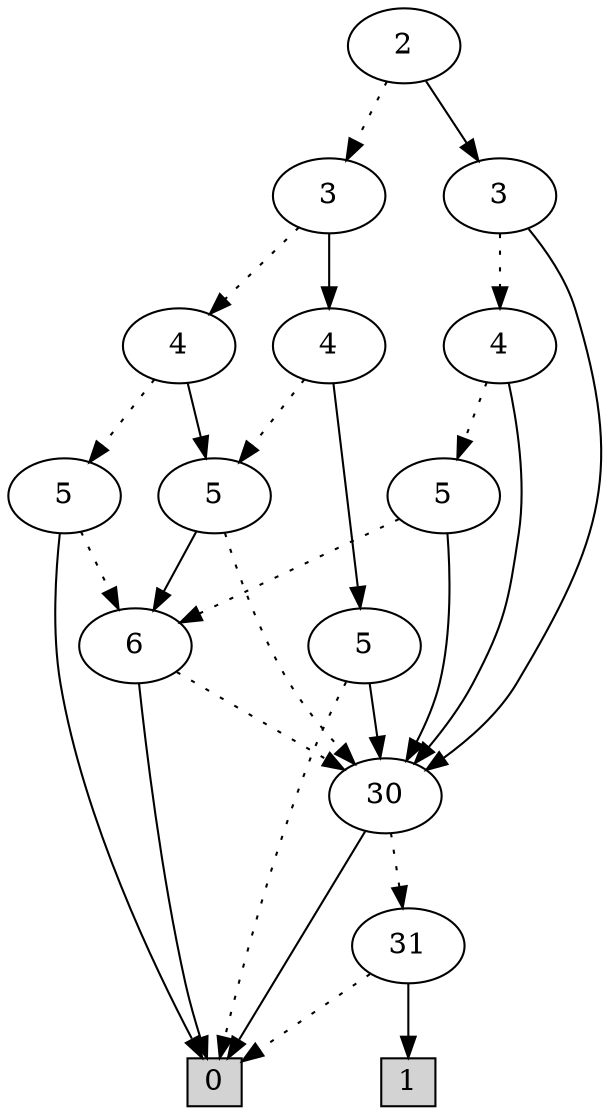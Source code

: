 digraph G {
0 [shape=box, label="0", style=filled, shape=box, height=0.3, width=0.3];
1 [shape=box, label="1", style=filled, shape=box, height=0.3, width=0.3];
46405 [label="2"];
46405 -> 46404 [style=dotted];
46405 -> 46336 [style=filled];
46404 [label="3"];
46404 -> 46401 [style=dotted];
46404 -> 46403 [style=filled];
46401 [label="4"];
46401 -> 46400 [style=dotted];
46401 -> 46331 [style=filled];
46400 [label="5"];
46400 -> 46326 [style=dotted];
46400 -> 0 [style=filled];
46326 [label="6"];
46326 -> 8077 [style=dotted];
46326 -> 0 [style=filled];
8077 [label="30"];
8077 -> 64 [style=dotted];
8077 -> 0 [style=filled];
64 [label="31"];
64 -> 0 [style=dotted];
64 -> 1 [style=filled];
46331 [label="5"];
46331 -> 8077 [style=dotted];
46331 -> 46326 [style=filled];
46403 [label="4"];
46403 -> 46331 [style=dotted];
46403 -> 46402 [style=filled];
46402 [label="5"];
46402 -> 0 [style=dotted];
46402 -> 8077 [style=filled];
46336 [label="3"];
46336 -> 46335 [style=dotted];
46336 -> 8077 [style=filled];
46335 [label="4"];
46335 -> 46327 [style=dotted];
46335 -> 8077 [style=filled];
46327 [label="5"];
46327 -> 46326 [style=dotted];
46327 -> 8077 [style=filled];
}
